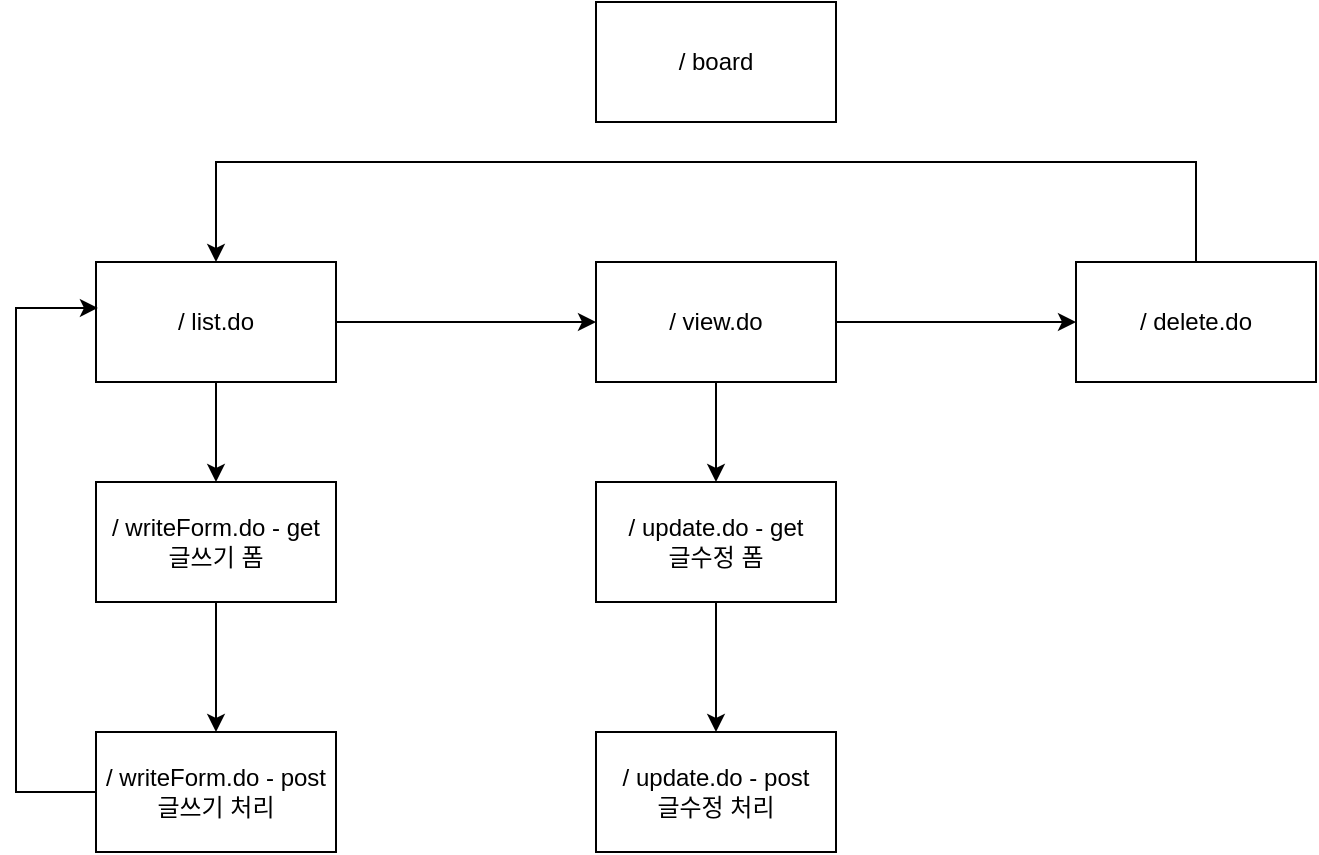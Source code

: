 <mxfile version="20.5.1" type="github">
  <diagram id="iGkFwIin6d40jrOHzPvT" name="페이지-1">
    <mxGraphModel dx="1182" dy="675" grid="1" gridSize="10" guides="1" tooltips="1" connect="1" arrows="1" fold="1" page="1" pageScale="1" pageWidth="827" pageHeight="1169" math="0" shadow="0">
      <root>
        <mxCell id="0" />
        <mxCell id="1" parent="0" />
        <mxCell id="ybN8V9teR_txjSvZQByX-4" style="edgeStyle=orthogonalEdgeStyle;rounded=0;orthogonalLoop=1;jettySize=auto;html=1;entryX=0.5;entryY=0;entryDx=0;entryDy=0;" edge="1" parent="1" source="ybN8V9teR_txjSvZQByX-1" target="ybN8V9teR_txjSvZQByX-2">
          <mxGeometry relative="1" as="geometry" />
        </mxCell>
        <mxCell id="ybN8V9teR_txjSvZQByX-11" style="edgeStyle=orthogonalEdgeStyle;rounded=0;orthogonalLoop=1;jettySize=auto;html=1;entryX=0;entryY=0.5;entryDx=0;entryDy=0;" edge="1" parent="1" source="ybN8V9teR_txjSvZQByX-1" target="ybN8V9teR_txjSvZQByX-7">
          <mxGeometry relative="1" as="geometry" />
        </mxCell>
        <mxCell id="ybN8V9teR_txjSvZQByX-1" value="/ list.do" style="rounded=0;whiteSpace=wrap;html=1;" vertex="1" parent="1">
          <mxGeometry x="190" y="290" width="120" height="60" as="geometry" />
        </mxCell>
        <mxCell id="ybN8V9teR_txjSvZQByX-5" style="edgeStyle=orthogonalEdgeStyle;rounded=0;orthogonalLoop=1;jettySize=auto;html=1;entryX=0.5;entryY=0;entryDx=0;entryDy=0;" edge="1" parent="1" source="ybN8V9teR_txjSvZQByX-2" target="ybN8V9teR_txjSvZQByX-3">
          <mxGeometry relative="1" as="geometry" />
        </mxCell>
        <mxCell id="ybN8V9teR_txjSvZQByX-2" value="/ writeForm.do - get&lt;br&gt;글쓰기 폼" style="rounded=0;whiteSpace=wrap;html=1;" vertex="1" parent="1">
          <mxGeometry x="190" y="400" width="120" height="60" as="geometry" />
        </mxCell>
        <mxCell id="ybN8V9teR_txjSvZQByX-6" style="edgeStyle=orthogonalEdgeStyle;rounded=0;orthogonalLoop=1;jettySize=auto;html=1;entryX=0.008;entryY=0.383;entryDx=0;entryDy=0;entryPerimeter=0;" edge="1" parent="1" source="ybN8V9teR_txjSvZQByX-3" target="ybN8V9teR_txjSvZQByX-1">
          <mxGeometry relative="1" as="geometry">
            <Array as="points">
              <mxPoint x="150" y="555" />
              <mxPoint x="150" y="313" />
            </Array>
          </mxGeometry>
        </mxCell>
        <mxCell id="ybN8V9teR_txjSvZQByX-3" value="/ writeForm.do - post&lt;br&gt;글쓰기 처리" style="rounded=0;whiteSpace=wrap;html=1;" vertex="1" parent="1">
          <mxGeometry x="190" y="525" width="120" height="60" as="geometry" />
        </mxCell>
        <mxCell id="ybN8V9teR_txjSvZQByX-12" style="edgeStyle=orthogonalEdgeStyle;rounded=0;orthogonalLoop=1;jettySize=auto;html=1;entryX=0.5;entryY=0;entryDx=0;entryDy=0;" edge="1" parent="1" source="ybN8V9teR_txjSvZQByX-7" target="ybN8V9teR_txjSvZQByX-9">
          <mxGeometry relative="1" as="geometry" />
        </mxCell>
        <mxCell id="ybN8V9teR_txjSvZQByX-18" style="edgeStyle=orthogonalEdgeStyle;rounded=0;orthogonalLoop=1;jettySize=auto;html=1;entryX=0;entryY=0.5;entryDx=0;entryDy=0;" edge="1" parent="1" source="ybN8V9teR_txjSvZQByX-7" target="ybN8V9teR_txjSvZQByX-14">
          <mxGeometry relative="1" as="geometry" />
        </mxCell>
        <mxCell id="ybN8V9teR_txjSvZQByX-7" value="/ view.do" style="rounded=0;whiteSpace=wrap;html=1;" vertex="1" parent="1">
          <mxGeometry x="440" y="290" width="120" height="60" as="geometry" />
        </mxCell>
        <mxCell id="ybN8V9teR_txjSvZQByX-8" style="edgeStyle=orthogonalEdgeStyle;rounded=0;orthogonalLoop=1;jettySize=auto;html=1;entryX=0.5;entryY=0;entryDx=0;entryDy=0;" edge="1" parent="1" source="ybN8V9teR_txjSvZQByX-9" target="ybN8V9teR_txjSvZQByX-10">
          <mxGeometry relative="1" as="geometry" />
        </mxCell>
        <mxCell id="ybN8V9teR_txjSvZQByX-9" value="/ update.do - get&lt;br&gt;글수정 폼" style="rounded=0;whiteSpace=wrap;html=1;" vertex="1" parent="1">
          <mxGeometry x="440" y="400" width="120" height="60" as="geometry" />
        </mxCell>
        <mxCell id="ybN8V9teR_txjSvZQByX-10" value="/ update.do - post&lt;br&gt;글수정 처리" style="rounded=0;whiteSpace=wrap;html=1;" vertex="1" parent="1">
          <mxGeometry x="440" y="525" width="120" height="60" as="geometry" />
        </mxCell>
        <mxCell id="ybN8V9teR_txjSvZQByX-20" style="edgeStyle=orthogonalEdgeStyle;rounded=0;orthogonalLoop=1;jettySize=auto;html=1;entryX=0.5;entryY=0;entryDx=0;entryDy=0;" edge="1" parent="1" source="ybN8V9teR_txjSvZQByX-14" target="ybN8V9teR_txjSvZQByX-1">
          <mxGeometry relative="1" as="geometry">
            <Array as="points">
              <mxPoint x="740" y="240" />
              <mxPoint x="250" y="240" />
            </Array>
          </mxGeometry>
        </mxCell>
        <mxCell id="ybN8V9teR_txjSvZQByX-14" value="/ delete.do" style="rounded=0;whiteSpace=wrap;html=1;" vertex="1" parent="1">
          <mxGeometry x="680" y="290" width="120" height="60" as="geometry" />
        </mxCell>
        <mxCell id="ybN8V9teR_txjSvZQByX-19" value="/ board" style="rounded=0;whiteSpace=wrap;html=1;" vertex="1" parent="1">
          <mxGeometry x="440" y="160" width="120" height="60" as="geometry" />
        </mxCell>
      </root>
    </mxGraphModel>
  </diagram>
</mxfile>
